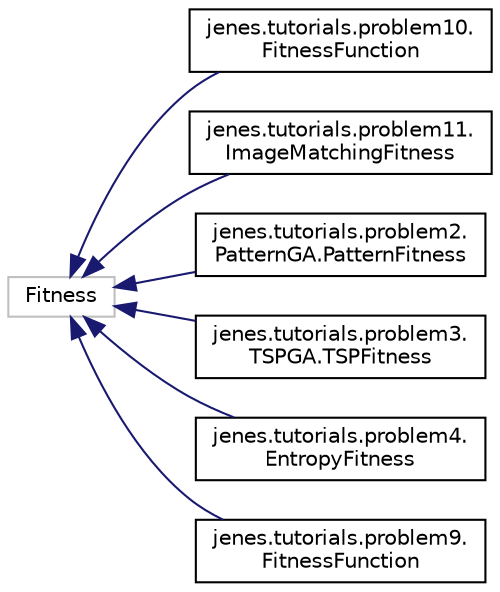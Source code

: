 digraph "Representación gráfica de la clase"
{
  edge [fontname="Helvetica",fontsize="10",labelfontname="Helvetica",labelfontsize="10"];
  node [fontname="Helvetica",fontsize="10",shape=record];
  rankdir="LR";
  Node1 [label="Fitness",height=0.2,width=0.4,color="grey75", fillcolor="white", style="filled"];
  Node1 -> Node2 [dir="back",color="midnightblue",fontsize="10",style="solid",fontname="Helvetica"];
  Node2 [label="jenes.tutorials.problem10.\lFitnessFunction",height=0.2,width=0.4,color="black", fillcolor="white", style="filled",URL="$classjenes_1_1tutorials_1_1problem10_1_1_fitness_function.html"];
  Node1 -> Node3 [dir="back",color="midnightblue",fontsize="10",style="solid",fontname="Helvetica"];
  Node3 [label="jenes.tutorials.problem11.\lImageMatchingFitness",height=0.2,width=0.4,color="black", fillcolor="white", style="filled",URL="$classjenes_1_1tutorials_1_1problem11_1_1_image_matching_fitness.html"];
  Node1 -> Node4 [dir="back",color="midnightblue",fontsize="10",style="solid",fontname="Helvetica"];
  Node4 [label="jenes.tutorials.problem2.\lPatternGA.PatternFitness",height=0.2,width=0.4,color="black", fillcolor="white", style="filled",URL="$classjenes_1_1tutorials_1_1problem2_1_1_pattern_g_a_1_1_pattern_fitness.html"];
  Node1 -> Node5 [dir="back",color="midnightblue",fontsize="10",style="solid",fontname="Helvetica"];
  Node5 [label="jenes.tutorials.problem3.\lTSPGA.TSPFitness",height=0.2,width=0.4,color="black", fillcolor="white", style="filled",URL="$classjenes_1_1tutorials_1_1problem3_1_1_t_s_p_g_a_1_1_t_s_p_fitness.html"];
  Node1 -> Node6 [dir="back",color="midnightblue",fontsize="10",style="solid",fontname="Helvetica"];
  Node6 [label="jenes.tutorials.problem4.\lEntropyFitness",height=0.2,width=0.4,color="black", fillcolor="white", style="filled",URL="$classjenes_1_1tutorials_1_1problem4_1_1_entropy_fitness.html"];
  Node1 -> Node7 [dir="back",color="midnightblue",fontsize="10",style="solid",fontname="Helvetica"];
  Node7 [label="jenes.tutorials.problem9.\lFitnessFunction",height=0.2,width=0.4,color="black", fillcolor="white", style="filled",URL="$classjenes_1_1tutorials_1_1problem9_1_1_fitness_function.html"];
}
